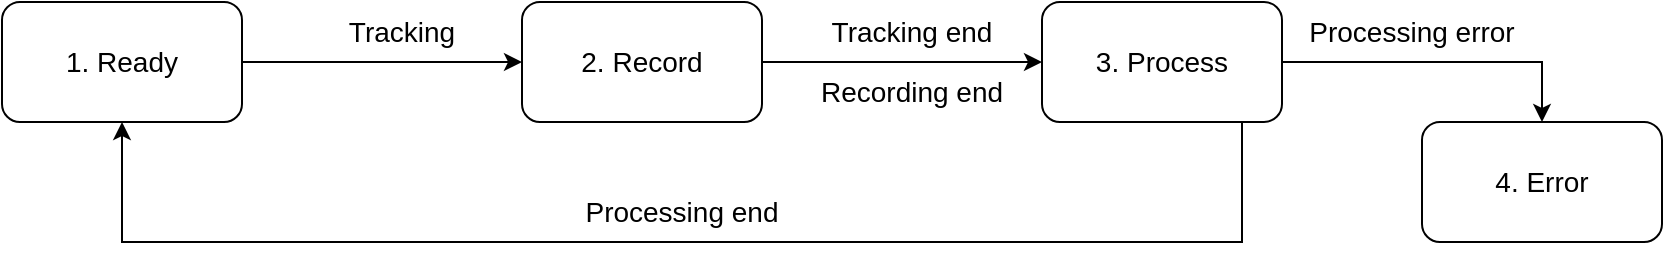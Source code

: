 <mxfile version="21.6.2">
  <diagram name="Page-1" id="Qx_pXZXx4m_uFdPb8SC9">
    <mxGraphModel dx="1046" dy="465" grid="1" gridSize="10" guides="1" tooltips="1" connect="1" arrows="1" fold="1" page="1" pageScale="1" pageWidth="850" pageHeight="1100" math="0" shadow="0">
      <root>
        <mxCell id="0" />
        <mxCell id="1" parent="0" />
        <mxCell id="AgD02Y9NAy6FEA0AyiX0-7" value="&lt;font style=&quot;font-size: 14px;&quot;&gt;Tracking&lt;/font&gt;" style="text;html=1;strokeColor=none;fillColor=none;align=center;verticalAlign=middle;whiteSpace=wrap;rounded=0;" parent="1" vertex="1">
          <mxGeometry x="170" y="240" width="60" height="30" as="geometry" />
        </mxCell>
        <mxCell id="Mec4iRGoru6nIyhW2XKM-5" style="edgeStyle=orthogonalEdgeStyle;rounded=0;orthogonalLoop=1;jettySize=auto;html=1;exitX=1;exitY=0.5;exitDx=0;exitDy=0;entryX=0;entryY=0.5;entryDx=0;entryDy=0;" edge="1" parent="1" source="Mec4iRGoru6nIyhW2XKM-1" target="Mec4iRGoru6nIyhW2XKM-2">
          <mxGeometry relative="1" as="geometry" />
        </mxCell>
        <mxCell id="Mec4iRGoru6nIyhW2XKM-1" value="&lt;font style=&quot;font-size: 14px;&quot;&gt;1. Ready&lt;/font&gt;" style="rounded=1;whiteSpace=wrap;html=1;fillColor=none;" vertex="1" parent="1">
          <mxGeometry y="240" width="120" height="60" as="geometry" />
        </mxCell>
        <mxCell id="Mec4iRGoru6nIyhW2XKM-6" style="edgeStyle=orthogonalEdgeStyle;rounded=0;orthogonalLoop=1;jettySize=auto;html=1;exitX=1;exitY=0.5;exitDx=0;exitDy=0;entryX=0;entryY=0.5;entryDx=0;entryDy=0;" edge="1" parent="1" source="Mec4iRGoru6nIyhW2XKM-2" target="Mec4iRGoru6nIyhW2XKM-3">
          <mxGeometry relative="1" as="geometry" />
        </mxCell>
        <mxCell id="Mec4iRGoru6nIyhW2XKM-2" value="&lt;font style=&quot;font-size: 14px;&quot;&gt;2. Record&lt;/font&gt;" style="rounded=1;whiteSpace=wrap;html=1;fillColor=none;" vertex="1" parent="1">
          <mxGeometry x="260" y="240" width="120" height="60" as="geometry" />
        </mxCell>
        <mxCell id="Mec4iRGoru6nIyhW2XKM-7" style="edgeStyle=orthogonalEdgeStyle;rounded=0;orthogonalLoop=1;jettySize=auto;html=1;exitX=0.5;exitY=1;exitDx=0;exitDy=0;entryX=0.5;entryY=1;entryDx=0;entryDy=0;" edge="1" parent="1" source="Mec4iRGoru6nIyhW2XKM-3" target="Mec4iRGoru6nIyhW2XKM-1">
          <mxGeometry relative="1" as="geometry">
            <Array as="points">
              <mxPoint x="620" y="360" />
              <mxPoint x="60" y="360" />
            </Array>
          </mxGeometry>
        </mxCell>
        <mxCell id="Mec4iRGoru6nIyhW2XKM-10" style="edgeStyle=orthogonalEdgeStyle;rounded=0;orthogonalLoop=1;jettySize=auto;html=1;exitX=1;exitY=0.5;exitDx=0;exitDy=0;entryX=0.5;entryY=0;entryDx=0;entryDy=0;" edge="1" parent="1" source="Mec4iRGoru6nIyhW2XKM-3" target="Mec4iRGoru6nIyhW2XKM-9">
          <mxGeometry relative="1" as="geometry" />
        </mxCell>
        <mxCell id="Mec4iRGoru6nIyhW2XKM-3" value="&lt;font style=&quot;font-size: 14px;&quot;&gt;3. Process&lt;/font&gt;" style="rounded=1;whiteSpace=wrap;html=1;fillColor=none;" vertex="1" parent="1">
          <mxGeometry x="520" y="240" width="120" height="60" as="geometry" />
        </mxCell>
        <mxCell id="Mec4iRGoru6nIyhW2XKM-9" value="&lt;font style=&quot;font-size: 14px;&quot;&gt;4. Error&lt;/font&gt;" style="rounded=1;whiteSpace=wrap;html=1;fillColor=none;" vertex="1" parent="1">
          <mxGeometry x="710" y="300" width="120" height="60" as="geometry" />
        </mxCell>
        <mxCell id="Mec4iRGoru6nIyhW2XKM-11" value="&lt;font style=&quot;font-size: 14px;&quot;&gt;Tracking end&lt;/font&gt;" style="text;html=1;strokeColor=none;fillColor=none;align=center;verticalAlign=middle;whiteSpace=wrap;rounded=0;" vertex="1" parent="1">
          <mxGeometry x="410" y="240" width="90" height="30" as="geometry" />
        </mxCell>
        <mxCell id="Mec4iRGoru6nIyhW2XKM-12" value="&lt;div style=&quot;font-size: 14px;&quot; align=&quot;center&quot;&gt;Recording end&lt;/div&gt;" style="text;whiteSpace=wrap;html=1;align=center;" vertex="1" parent="1">
          <mxGeometry x="405" y="270" width="100" height="30" as="geometry" />
        </mxCell>
        <mxCell id="Mec4iRGoru6nIyhW2XKM-13" value="&lt;font style=&quot;font-size: 14px;&quot;&gt;Processing end&lt;/font&gt;" style="text;whiteSpace=wrap;html=1;align=center;" vertex="1" parent="1">
          <mxGeometry x="245" y="330" width="190" height="30" as="geometry" />
        </mxCell>
        <mxCell id="Mec4iRGoru6nIyhW2XKM-15" value="&lt;font style=&quot;font-size: 14px;&quot;&gt;Processing error&lt;br&gt;&lt;/font&gt;" style="text;html=1;strokeColor=none;fillColor=none;align=center;verticalAlign=middle;whiteSpace=wrap;rounded=0;" vertex="1" parent="1">
          <mxGeometry x="650" y="240" width="110" height="30" as="geometry" />
        </mxCell>
      </root>
    </mxGraphModel>
  </diagram>
</mxfile>
